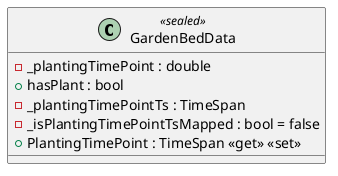 @startuml
class GardenBedData <<sealed>> {
    - _plantingTimePoint : double
    + hasPlant : bool
    - _plantingTimePointTs : TimeSpan
    - _isPlantingTimePointTsMapped : bool = false
    + PlantingTimePoint : TimeSpan <<get>> <<set>>
}
@enduml
